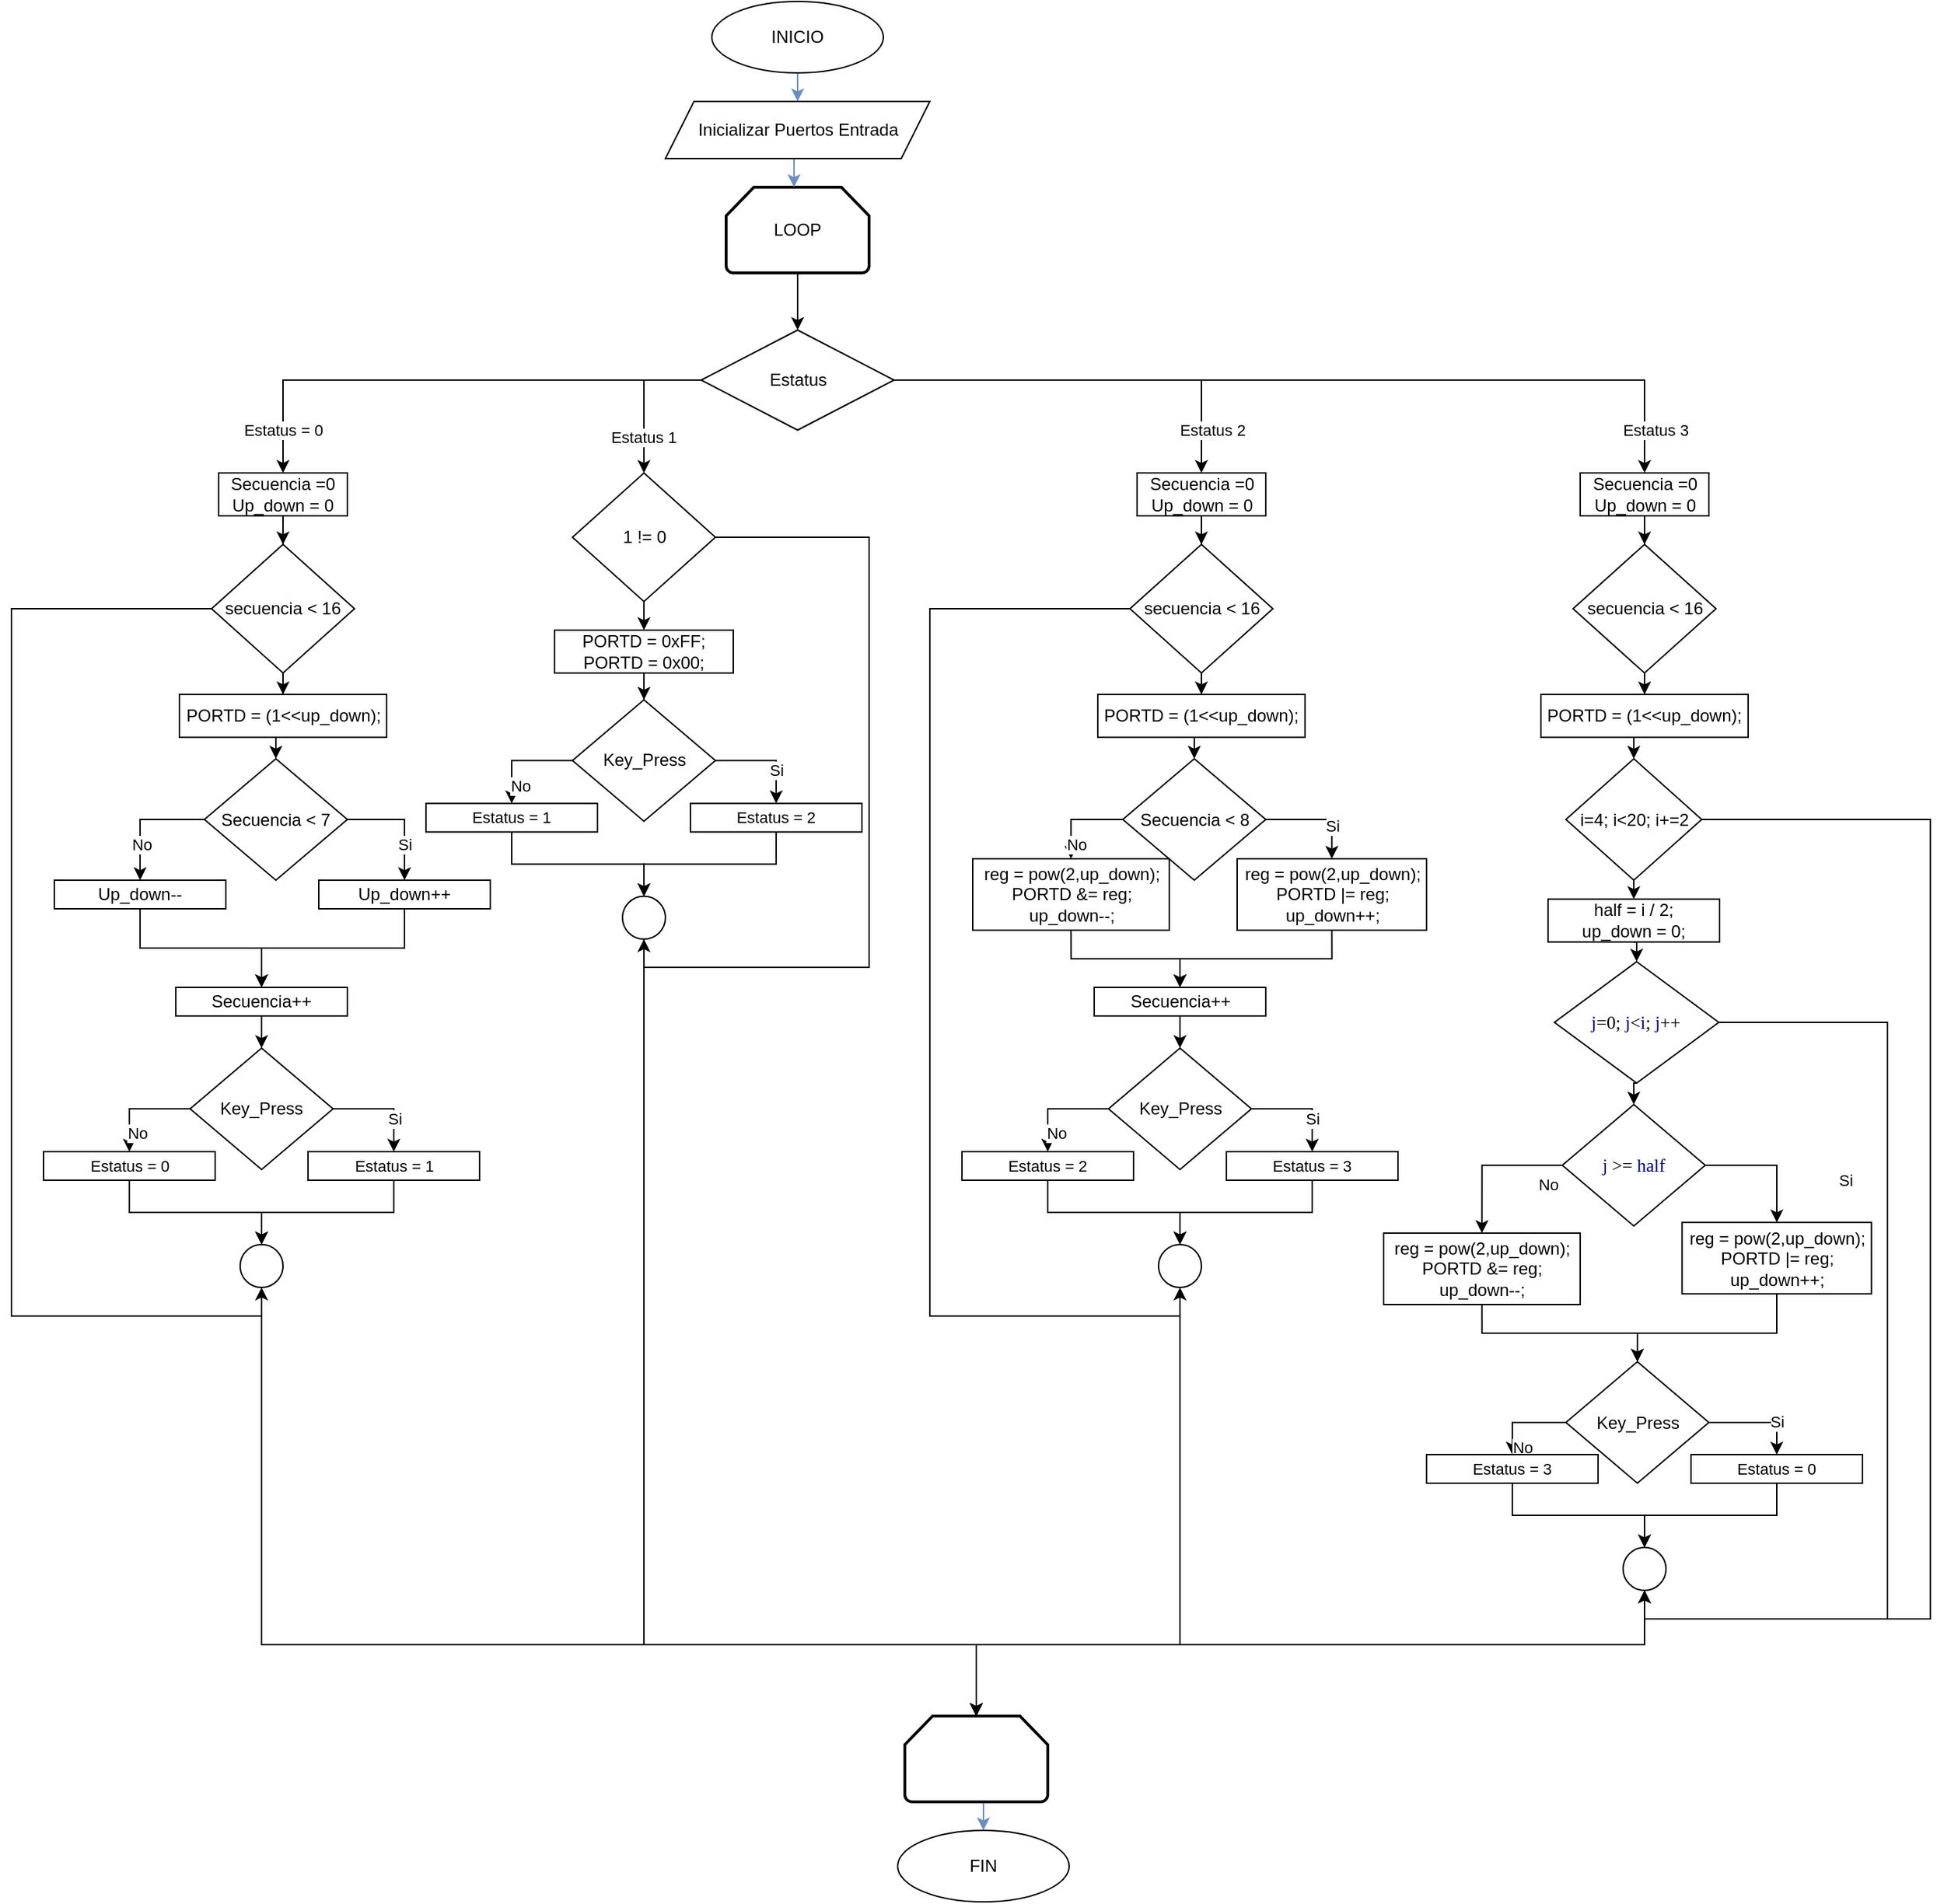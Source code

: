 <mxfile version="13.7.9" type="device"><diagram id="RkzGUc-kI-moD2gNVPd8" name="Página-1"><mxGraphModel dx="2858" dy="1174" grid="1" gridSize="10" guides="1" tooltips="1" connect="1" arrows="1" fold="1" page="1" pageScale="1" pageWidth="827" pageHeight="1169" math="0" shadow="0"><root><mxCell id="0"/><mxCell id="1" parent="0"/><mxCell id="JSBFssbvFmGR2ezGC-rq-2" style="edgeStyle=orthogonalEdgeStyle;rounded=0;orthogonalLoop=1;jettySize=auto;html=1;exitX=0.5;exitY=1;exitDx=0;exitDy=0;entryX=0.5;entryY=0;entryDx=0;entryDy=0;fillColor=#dae8fc;strokeColor=#6c8ebf;" parent="1" source="VUDF60SN61y1hMehMgix-1" target="JSBFssbvFmGR2ezGC-rq-1" edge="1"><mxGeometry relative="1" as="geometry"/></mxCell><mxCell id="VUDF60SN61y1hMehMgix-1" value="INICIO" style="ellipse;whiteSpace=wrap;html=1;" parent="1" vertex="1"><mxGeometry x="190" y="70" width="120" height="50" as="geometry"/></mxCell><mxCell id="utSMOVzyPC9BEFkmDnKb-136" style="edgeStyle=orthogonalEdgeStyle;rounded=0;orthogonalLoop=1;jettySize=auto;html=1;exitX=0.5;exitY=1;exitDx=0;exitDy=0;exitPerimeter=0;" edge="1" parent="1" source="VUDF60SN61y1hMehMgix-3" target="utSMOVzyPC9BEFkmDnKb-1"><mxGeometry relative="1" as="geometry"/></mxCell><mxCell id="VUDF60SN61y1hMehMgix-3" value="LOOP" style="strokeWidth=2;html=1;shape=mxgraph.flowchart.loop_limit;whiteSpace=wrap;" parent="1" vertex="1"><mxGeometry x="200" y="200" width="100" height="60" as="geometry"/></mxCell><mxCell id="JSBFssbvFmGR2ezGC-rq-27" style="edgeStyle=orthogonalEdgeStyle;rounded=0;orthogonalLoop=1;jettySize=auto;html=1;exitX=0.5;exitY=1;exitDx=0;exitDy=0;exitPerimeter=0;entryX=0.5;entryY=0;entryDx=0;entryDy=0;fillColor=#dae8fc;strokeColor=#6c8ebf;" parent="1" source="VUDF60SN61y1hMehMgix-4" target="VUDF60SN61y1hMehMgix-5" edge="1"><mxGeometry relative="1" as="geometry"/></mxCell><mxCell id="VUDF60SN61y1hMehMgix-4" value="" style="strokeWidth=2;html=1;shape=mxgraph.flowchart.loop_limit;whiteSpace=wrap;" parent="1" vertex="1"><mxGeometry x="325" y="1270" width="100" height="60" as="geometry"/></mxCell><mxCell id="VUDF60SN61y1hMehMgix-5" value="FIN" style="ellipse;whiteSpace=wrap;html=1;" parent="1" vertex="1"><mxGeometry x="320" y="1350" width="120" height="50" as="geometry"/></mxCell><mxCell id="J6BRTuq1hJfzdSf7stNh-5" style="edgeStyle=orthogonalEdgeStyle;rounded=0;orthogonalLoop=1;jettySize=auto;html=1;exitX=0.5;exitY=1;exitDx=0;exitDy=0;entryX=0.5;entryY=0;entryDx=0;entryDy=0;fillColor=#dae8fc;strokeColor=#6c8ebf;" parent="1" source="JSBFssbvFmGR2ezGC-rq-1" edge="1"><mxGeometry relative="1" as="geometry"><mxPoint x="247.5" y="200" as="targetPoint"/></mxGeometry></mxCell><mxCell id="JSBFssbvFmGR2ezGC-rq-1" value="Inicializar Puertos Entrada" style="shape=parallelogram;perimeter=parallelogramPerimeter;whiteSpace=wrap;html=1;fixedSize=1;" parent="1" vertex="1"><mxGeometry x="157.5" y="140" width="185" height="40" as="geometry"/></mxCell><mxCell id="utSMOVzyPC9BEFkmDnKb-2" style="edgeStyle=orthogonalEdgeStyle;rounded=0;orthogonalLoop=1;jettySize=auto;html=1;exitX=0;exitY=0.5;exitDx=0;exitDy=0;" edge="1" parent="1" source="utSMOVzyPC9BEFkmDnKb-1"><mxGeometry relative="1" as="geometry"><mxPoint x="-110" y="400" as="targetPoint"/><Array as="points"><mxPoint x="-110" y="335"/></Array></mxGeometry></mxCell><mxCell id="utSMOVzyPC9BEFkmDnKb-4" value="Estatus = 0" style="edgeLabel;html=1;align=center;verticalAlign=middle;resizable=0;points=[];" vertex="1" connectable="0" parent="utSMOVzyPC9BEFkmDnKb-2"><mxGeometry x="0.918" relative="1" as="geometry"><mxPoint y="-15.39" as="offset"/></mxGeometry></mxCell><mxCell id="utSMOVzyPC9BEFkmDnKb-38" style="edgeStyle=orthogonalEdgeStyle;rounded=0;orthogonalLoop=1;jettySize=auto;html=1;exitX=0;exitY=0.5;exitDx=0;exitDy=0;" edge="1" parent="1" source="utSMOVzyPC9BEFkmDnKb-1" target="utSMOVzyPC9BEFkmDnKb-36"><mxGeometry relative="1" as="geometry"/></mxCell><mxCell id="utSMOVzyPC9BEFkmDnKb-39" value="Estatus 1" style="edgeLabel;html=1;align=center;verticalAlign=middle;resizable=0;points=[];" vertex="1" connectable="0" parent="utSMOVzyPC9BEFkmDnKb-38"><mxGeometry x="0.521" y="-1" relative="1" as="geometry"><mxPoint as="offset"/></mxGeometry></mxCell><mxCell id="utSMOVzyPC9BEFkmDnKb-83" style="edgeStyle=orthogonalEdgeStyle;rounded=0;orthogonalLoop=1;jettySize=auto;html=1;exitX=1;exitY=0.5;exitDx=0;exitDy=0;entryX=0.5;entryY=0;entryDx=0;entryDy=0;" edge="1" parent="1" source="utSMOVzyPC9BEFkmDnKb-1" target="utSMOVzyPC9BEFkmDnKb-58"><mxGeometry relative="1" as="geometry"/></mxCell><mxCell id="utSMOVzyPC9BEFkmDnKb-131" style="edgeStyle=orthogonalEdgeStyle;rounded=0;orthogonalLoop=1;jettySize=auto;html=1;exitX=1;exitY=0.5;exitDx=0;exitDy=0;" edge="1" parent="1" source="utSMOVzyPC9BEFkmDnKb-1" target="utSMOVzyPC9BEFkmDnKb-89"><mxGeometry relative="1" as="geometry"/></mxCell><mxCell id="utSMOVzyPC9BEFkmDnKb-1" value="Estatus" style="rhombus;whiteSpace=wrap;html=1;" vertex="1" parent="1"><mxGeometry x="182.5" y="300" width="135" height="70" as="geometry"/></mxCell><mxCell id="utSMOVzyPC9BEFkmDnKb-32" style="edgeStyle=orthogonalEdgeStyle;rounded=0;orthogonalLoop=1;jettySize=auto;html=1;exitX=0;exitY=0.5;exitDx=0;exitDy=0;entryX=0.5;entryY=1;entryDx=0;entryDy=0;" edge="1" parent="1" source="utSMOVzyPC9BEFkmDnKb-5" target="utSMOVzyPC9BEFkmDnKb-29"><mxGeometry relative="1" as="geometry"><Array as="points"><mxPoint x="-300" y="495"/><mxPoint x="-300" y="990"/><mxPoint x="-125" y="990"/></Array></mxGeometry></mxCell><mxCell id="utSMOVzyPC9BEFkmDnKb-33" style="edgeStyle=orthogonalEdgeStyle;rounded=0;orthogonalLoop=1;jettySize=auto;html=1;exitX=0.5;exitY=1;exitDx=0;exitDy=0;" edge="1" parent="1" source="utSMOVzyPC9BEFkmDnKb-5" target="utSMOVzyPC9BEFkmDnKb-10"><mxGeometry relative="1" as="geometry"/></mxCell><mxCell id="utSMOVzyPC9BEFkmDnKb-5" value="secuencia &amp;lt; 16" style="rhombus;whiteSpace=wrap;html=1;" vertex="1" parent="1"><mxGeometry x="-160" y="450" width="100" height="90" as="geometry"/></mxCell><mxCell id="utSMOVzyPC9BEFkmDnKb-35" style="edgeStyle=orthogonalEdgeStyle;rounded=0;orthogonalLoop=1;jettySize=auto;html=1;exitX=0.5;exitY=1;exitDx=0;exitDy=0;" edge="1" parent="1" source="utSMOVzyPC9BEFkmDnKb-6" target="utSMOVzyPC9BEFkmDnKb-5"><mxGeometry relative="1" as="geometry"/></mxCell><mxCell id="utSMOVzyPC9BEFkmDnKb-6" value="Secuencia =0&lt;br&gt;Up_down = 0" style="rounded=0;whiteSpace=wrap;html=1;" vertex="1" parent="1"><mxGeometry x="-155" y="400" width="90" height="30" as="geometry"/></mxCell><mxCell id="utSMOVzyPC9BEFkmDnKb-8" style="edgeStyle=orthogonalEdgeStyle;rounded=0;orthogonalLoop=1;jettySize=auto;html=1;exitX=1;exitY=0.5;exitDx=0;exitDy=0;" edge="1" parent="1" source="utSMOVzyPC9BEFkmDnKb-7" target="utSMOVzyPC9BEFkmDnKb-9"><mxGeometry relative="1" as="geometry"><mxPoint x="-25" y="715" as="targetPoint"/></mxGeometry></mxCell><mxCell id="utSMOVzyPC9BEFkmDnKb-16" value="Si" style="edgeLabel;html=1;align=center;verticalAlign=middle;resizable=0;points=[];" vertex="1" connectable="0" parent="utSMOVzyPC9BEFkmDnKb-8"><mxGeometry x="0.633" y="1" relative="1" as="geometry"><mxPoint x="-1.01" y="-9.87" as="offset"/></mxGeometry></mxCell><mxCell id="utSMOVzyPC9BEFkmDnKb-12" style="edgeStyle=orthogonalEdgeStyle;rounded=0;orthogonalLoop=1;jettySize=auto;html=1;exitX=0;exitY=0.5;exitDx=0;exitDy=0;" edge="1" parent="1" source="utSMOVzyPC9BEFkmDnKb-7" target="utSMOVzyPC9BEFkmDnKb-11"><mxGeometry relative="1" as="geometry"/></mxCell><mxCell id="utSMOVzyPC9BEFkmDnKb-17" value="No" style="edgeLabel;html=1;align=center;verticalAlign=middle;resizable=0;points=[];" vertex="1" connectable="0" parent="utSMOVzyPC9BEFkmDnKb-12"><mxGeometry x="0.022" y="17" relative="1" as="geometry"><mxPoint as="offset"/></mxGeometry></mxCell><mxCell id="utSMOVzyPC9BEFkmDnKb-7" value="Secuencia &amp;lt; 7" style="rhombus;whiteSpace=wrap;html=1;" vertex="1" parent="1"><mxGeometry x="-165" y="600" width="100" height="85" as="geometry"/></mxCell><mxCell id="utSMOVzyPC9BEFkmDnKb-15" style="edgeStyle=orthogonalEdgeStyle;rounded=0;orthogonalLoop=1;jettySize=auto;html=1;exitX=0.5;exitY=1;exitDx=0;exitDy=0;entryX=0.5;entryY=0;entryDx=0;entryDy=0;" edge="1" parent="1" source="utSMOVzyPC9BEFkmDnKb-9" target="utSMOVzyPC9BEFkmDnKb-13"><mxGeometry relative="1" as="geometry"/></mxCell><mxCell id="utSMOVzyPC9BEFkmDnKb-9" value="Up_down++" style="rounded=0;whiteSpace=wrap;html=1;" vertex="1" parent="1"><mxGeometry x="-85" y="685" width="120" height="20" as="geometry"/></mxCell><mxCell id="utSMOVzyPC9BEFkmDnKb-34" style="edgeStyle=orthogonalEdgeStyle;rounded=0;orthogonalLoop=1;jettySize=auto;html=1;exitX=0.5;exitY=1;exitDx=0;exitDy=0;entryX=0.5;entryY=0;entryDx=0;entryDy=0;" edge="1" parent="1" source="utSMOVzyPC9BEFkmDnKb-10" target="utSMOVzyPC9BEFkmDnKb-7"><mxGeometry relative="1" as="geometry"/></mxCell><mxCell id="utSMOVzyPC9BEFkmDnKb-10" value="PORTD = (1&amp;lt;&amp;lt;up_down);" style="rounded=0;whiteSpace=wrap;html=1;" vertex="1" parent="1"><mxGeometry x="-182.5" y="555" width="145" height="30" as="geometry"/></mxCell><mxCell id="utSMOVzyPC9BEFkmDnKb-14" style="edgeStyle=orthogonalEdgeStyle;rounded=0;orthogonalLoop=1;jettySize=auto;html=1;exitX=0.5;exitY=1;exitDx=0;exitDy=0;" edge="1" parent="1" source="utSMOVzyPC9BEFkmDnKb-11" target="utSMOVzyPC9BEFkmDnKb-13"><mxGeometry relative="1" as="geometry"/></mxCell><mxCell id="utSMOVzyPC9BEFkmDnKb-11" value="Up_down--" style="rounded=0;whiteSpace=wrap;html=1;" vertex="1" parent="1"><mxGeometry x="-270" y="685" width="120" height="20" as="geometry"/></mxCell><mxCell id="utSMOVzyPC9BEFkmDnKb-28" style="edgeStyle=orthogonalEdgeStyle;rounded=0;orthogonalLoop=1;jettySize=auto;html=1;exitX=0.5;exitY=1;exitDx=0;exitDy=0;entryX=0.5;entryY=0;entryDx=0;entryDy=0;" edge="1" parent="1" source="utSMOVzyPC9BEFkmDnKb-13" target="utSMOVzyPC9BEFkmDnKb-22"><mxGeometry relative="1" as="geometry"/></mxCell><mxCell id="utSMOVzyPC9BEFkmDnKb-13" value="Secuencia++" style="rounded=0;whiteSpace=wrap;html=1;" vertex="1" parent="1"><mxGeometry x="-185" y="760" width="120" height="20" as="geometry"/></mxCell><mxCell id="utSMOVzyPC9BEFkmDnKb-18" style="edgeStyle=orthogonalEdgeStyle;rounded=0;orthogonalLoop=1;jettySize=auto;html=1;exitX=1;exitY=0.5;exitDx=0;exitDy=0;" edge="1" parent="1" source="utSMOVzyPC9BEFkmDnKb-22" target="utSMOVzyPC9BEFkmDnKb-24"><mxGeometry relative="1" as="geometry"><mxPoint x="-32.5" y="905" as="targetPoint"/></mxGeometry></mxCell><mxCell id="utSMOVzyPC9BEFkmDnKb-19" value="Si" style="edgeLabel;html=1;align=center;verticalAlign=middle;resizable=0;points=[];" vertex="1" connectable="0" parent="utSMOVzyPC9BEFkmDnKb-18"><mxGeometry x="0.633" y="1" relative="1" as="geometry"><mxPoint x="-1.01" y="-9.87" as="offset"/></mxGeometry></mxCell><mxCell id="utSMOVzyPC9BEFkmDnKb-20" style="edgeStyle=orthogonalEdgeStyle;rounded=0;orthogonalLoop=1;jettySize=auto;html=1;exitX=0;exitY=0.5;exitDx=0;exitDy=0;" edge="1" parent="1" source="utSMOVzyPC9BEFkmDnKb-22" target="utSMOVzyPC9BEFkmDnKb-26"><mxGeometry relative="1" as="geometry"/></mxCell><mxCell id="utSMOVzyPC9BEFkmDnKb-21" value="No" style="edgeLabel;html=1;align=center;verticalAlign=middle;resizable=0;points=[];" vertex="1" connectable="0" parent="utSMOVzyPC9BEFkmDnKb-20"><mxGeometry x="0.022" y="17" relative="1" as="geometry"><mxPoint as="offset"/></mxGeometry></mxCell><mxCell id="utSMOVzyPC9BEFkmDnKb-22" value="Key_Press" style="rhombus;whiteSpace=wrap;html=1;" vertex="1" parent="1"><mxGeometry x="-175" y="802.5" width="100" height="85" as="geometry"/></mxCell><mxCell id="utSMOVzyPC9BEFkmDnKb-31" style="edgeStyle=orthogonalEdgeStyle;rounded=0;orthogonalLoop=1;jettySize=auto;html=1;exitX=0.5;exitY=1;exitDx=0;exitDy=0;entryX=0.5;entryY=0;entryDx=0;entryDy=0;" edge="1" parent="1" source="utSMOVzyPC9BEFkmDnKb-24" target="utSMOVzyPC9BEFkmDnKb-29"><mxGeometry relative="1" as="geometry"/></mxCell><mxCell id="utSMOVzyPC9BEFkmDnKb-24" value="&lt;span style=&quot;font-size: 11px ; background-color: rgb(255 , 255 , 255)&quot;&gt;Estatus = 1&lt;/span&gt;" style="rounded=0;whiteSpace=wrap;html=1;" vertex="1" parent="1"><mxGeometry x="-92.5" y="875" width="120" height="20" as="geometry"/></mxCell><mxCell id="utSMOVzyPC9BEFkmDnKb-30" style="edgeStyle=orthogonalEdgeStyle;rounded=0;orthogonalLoop=1;jettySize=auto;html=1;exitX=0.5;exitY=1;exitDx=0;exitDy=0;entryX=0.5;entryY=0;entryDx=0;entryDy=0;" edge="1" parent="1" source="utSMOVzyPC9BEFkmDnKb-26" target="utSMOVzyPC9BEFkmDnKb-29"><mxGeometry relative="1" as="geometry"/></mxCell><mxCell id="utSMOVzyPC9BEFkmDnKb-26" value="&lt;span style=&quot;font-size: 11px ; background-color: rgb(255 , 255 , 255)&quot;&gt;Estatus = 0&lt;/span&gt;" style="rounded=0;whiteSpace=wrap;html=1;" vertex="1" parent="1"><mxGeometry x="-277.5" y="875" width="120" height="20" as="geometry"/></mxCell><mxCell id="utSMOVzyPC9BEFkmDnKb-132" style="edgeStyle=orthogonalEdgeStyle;rounded=0;orthogonalLoop=1;jettySize=auto;html=1;exitX=0.5;exitY=1;exitDx=0;exitDy=0;" edge="1" parent="1" source="utSMOVzyPC9BEFkmDnKb-29" target="VUDF60SN61y1hMehMgix-4"><mxGeometry relative="1" as="geometry"><Array as="points"><mxPoint x="-125" y="1220"/><mxPoint x="375" y="1220"/></Array></mxGeometry></mxCell><mxCell id="utSMOVzyPC9BEFkmDnKb-29" value="" style="ellipse;whiteSpace=wrap;html=1;aspect=fixed;" vertex="1" parent="1"><mxGeometry x="-140" y="940" width="30" height="30" as="geometry"/></mxCell><mxCell id="utSMOVzyPC9BEFkmDnKb-40" style="edgeStyle=orthogonalEdgeStyle;rounded=0;orthogonalLoop=1;jettySize=auto;html=1;exitX=0.5;exitY=1;exitDx=0;exitDy=0;entryX=0.5;entryY=0;entryDx=0;entryDy=0;" edge="1" parent="1" source="utSMOVzyPC9BEFkmDnKb-36" target="utSMOVzyPC9BEFkmDnKb-37"><mxGeometry relative="1" as="geometry"/></mxCell><mxCell id="utSMOVzyPC9BEFkmDnKb-52" style="edgeStyle=orthogonalEdgeStyle;rounded=0;orthogonalLoop=1;jettySize=auto;html=1;exitX=1;exitY=0.5;exitDx=0;exitDy=0;entryX=0.5;entryY=1;entryDx=0;entryDy=0;" edge="1" parent="1" source="utSMOVzyPC9BEFkmDnKb-36" target="utSMOVzyPC9BEFkmDnKb-50"><mxGeometry relative="1" as="geometry"><Array as="points"><mxPoint x="300" y="445"/><mxPoint x="300" y="746"/><mxPoint x="143" y="746"/></Array></mxGeometry></mxCell><mxCell id="utSMOVzyPC9BEFkmDnKb-36" value="1 != 0" style="rhombus;whiteSpace=wrap;html=1;" vertex="1" parent="1"><mxGeometry x="92.5" y="400" width="100" height="90" as="geometry"/></mxCell><mxCell id="utSMOVzyPC9BEFkmDnKb-51" style="edgeStyle=orthogonalEdgeStyle;rounded=0;orthogonalLoop=1;jettySize=auto;html=1;exitX=0.5;exitY=1;exitDx=0;exitDy=0;" edge="1" parent="1" source="utSMOVzyPC9BEFkmDnKb-37" target="utSMOVzyPC9BEFkmDnKb-45"><mxGeometry relative="1" as="geometry"/></mxCell><mxCell id="utSMOVzyPC9BEFkmDnKb-37" value="&lt;div&gt;PORTD = 0xFF;&lt;/div&gt;&lt;div&gt;PORTD = 0x00;&lt;/div&gt;" style="rounded=0;whiteSpace=wrap;html=1;" vertex="1" parent="1"><mxGeometry x="80" y="510" width="125" height="30" as="geometry"/></mxCell><mxCell id="utSMOVzyPC9BEFkmDnKb-41" style="edgeStyle=orthogonalEdgeStyle;rounded=0;orthogonalLoop=1;jettySize=auto;html=1;exitX=1;exitY=0.5;exitDx=0;exitDy=0;" edge="1" parent="1" source="utSMOVzyPC9BEFkmDnKb-45" target="utSMOVzyPC9BEFkmDnKb-47"><mxGeometry relative="1" as="geometry"><mxPoint x="235" y="661.25" as="targetPoint"/></mxGeometry></mxCell><mxCell id="utSMOVzyPC9BEFkmDnKb-42" value="Si" style="edgeLabel;html=1;align=center;verticalAlign=middle;resizable=0;points=[];" vertex="1" connectable="0" parent="utSMOVzyPC9BEFkmDnKb-41"><mxGeometry x="0.633" y="1" relative="1" as="geometry"><mxPoint x="-1.01" y="-9.87" as="offset"/></mxGeometry></mxCell><mxCell id="utSMOVzyPC9BEFkmDnKb-43" style="edgeStyle=orthogonalEdgeStyle;rounded=0;orthogonalLoop=1;jettySize=auto;html=1;exitX=0;exitY=0.5;exitDx=0;exitDy=0;" edge="1" parent="1" source="utSMOVzyPC9BEFkmDnKb-45" target="utSMOVzyPC9BEFkmDnKb-49"><mxGeometry relative="1" as="geometry"/></mxCell><mxCell id="utSMOVzyPC9BEFkmDnKb-44" value="No" style="edgeLabel;html=1;align=center;verticalAlign=middle;resizable=0;points=[];" vertex="1" connectable="0" parent="utSMOVzyPC9BEFkmDnKb-43"><mxGeometry x="0.022" y="17" relative="1" as="geometry"><mxPoint as="offset"/></mxGeometry></mxCell><mxCell id="utSMOVzyPC9BEFkmDnKb-45" value="Key_Press" style="rhombus;whiteSpace=wrap;html=1;" vertex="1" parent="1"><mxGeometry x="92.5" y="558.75" width="100" height="85" as="geometry"/></mxCell><mxCell id="utSMOVzyPC9BEFkmDnKb-46" style="edgeStyle=orthogonalEdgeStyle;rounded=0;orthogonalLoop=1;jettySize=auto;html=1;exitX=0.5;exitY=1;exitDx=0;exitDy=0;entryX=0.5;entryY=0;entryDx=0;entryDy=0;" edge="1" parent="1" source="utSMOVzyPC9BEFkmDnKb-47" target="utSMOVzyPC9BEFkmDnKb-50"><mxGeometry relative="1" as="geometry"/></mxCell><mxCell id="utSMOVzyPC9BEFkmDnKb-47" value="&lt;span style=&quot;font-size: 11px ; background-color: rgb(255 , 255 , 255)&quot;&gt;Estatus = 2&lt;/span&gt;" style="rounded=0;whiteSpace=wrap;html=1;" vertex="1" parent="1"><mxGeometry x="175" y="631.25" width="120" height="20" as="geometry"/></mxCell><mxCell id="utSMOVzyPC9BEFkmDnKb-48" style="edgeStyle=orthogonalEdgeStyle;rounded=0;orthogonalLoop=1;jettySize=auto;html=1;exitX=0.5;exitY=1;exitDx=0;exitDy=0;entryX=0.5;entryY=0;entryDx=0;entryDy=0;" edge="1" parent="1" source="utSMOVzyPC9BEFkmDnKb-49" target="utSMOVzyPC9BEFkmDnKb-50"><mxGeometry relative="1" as="geometry"/></mxCell><mxCell id="utSMOVzyPC9BEFkmDnKb-49" value="&lt;span style=&quot;font-size: 11px ; background-color: rgb(255 , 255 , 255)&quot;&gt;Estatus = 1&lt;/span&gt;" style="rounded=0;whiteSpace=wrap;html=1;" vertex="1" parent="1"><mxGeometry x="-10" y="631.25" width="120" height="20" as="geometry"/></mxCell><mxCell id="utSMOVzyPC9BEFkmDnKb-133" style="edgeStyle=orthogonalEdgeStyle;rounded=0;orthogonalLoop=1;jettySize=auto;html=1;exitX=0.5;exitY=1;exitDx=0;exitDy=0;" edge="1" parent="1" source="utSMOVzyPC9BEFkmDnKb-50" target="VUDF60SN61y1hMehMgix-4"><mxGeometry relative="1" as="geometry"><Array as="points"><mxPoint x="143" y="1220"/><mxPoint x="375" y="1220"/></Array></mxGeometry></mxCell><mxCell id="utSMOVzyPC9BEFkmDnKb-50" value="" style="ellipse;whiteSpace=wrap;html=1;aspect=fixed;" vertex="1" parent="1"><mxGeometry x="127.5" y="696.25" width="30" height="30" as="geometry"/></mxCell><mxCell id="utSMOVzyPC9BEFkmDnKb-54" style="edgeStyle=orthogonalEdgeStyle;rounded=0;orthogonalLoop=1;jettySize=auto;html=1;exitX=0;exitY=0.5;exitDx=0;exitDy=0;entryX=0.5;entryY=1;entryDx=0;entryDy=0;" edge="1" parent="1" source="utSMOVzyPC9BEFkmDnKb-56" target="utSMOVzyPC9BEFkmDnKb-81"><mxGeometry relative="1" as="geometry"><Array as="points"><mxPoint x="342.5" y="495"/><mxPoint x="342.5" y="990"/><mxPoint x="517.5" y="990"/></Array></mxGeometry></mxCell><mxCell id="utSMOVzyPC9BEFkmDnKb-55" style="edgeStyle=orthogonalEdgeStyle;rounded=0;orthogonalLoop=1;jettySize=auto;html=1;exitX=0.5;exitY=1;exitDx=0;exitDy=0;" edge="1" parent="1" source="utSMOVzyPC9BEFkmDnKb-56" target="utSMOVzyPC9BEFkmDnKb-67"><mxGeometry relative="1" as="geometry"/></mxCell><mxCell id="utSMOVzyPC9BEFkmDnKb-56" value="secuencia &amp;lt; 16" style="rhombus;whiteSpace=wrap;html=1;" vertex="1" parent="1"><mxGeometry x="482.5" y="450" width="100" height="90" as="geometry"/></mxCell><mxCell id="utSMOVzyPC9BEFkmDnKb-57" style="edgeStyle=orthogonalEdgeStyle;rounded=0;orthogonalLoop=1;jettySize=auto;html=1;exitX=0.5;exitY=1;exitDx=0;exitDy=0;" edge="1" parent="1" source="utSMOVzyPC9BEFkmDnKb-58" target="utSMOVzyPC9BEFkmDnKb-56"><mxGeometry relative="1" as="geometry"/></mxCell><mxCell id="utSMOVzyPC9BEFkmDnKb-58" value="Secuencia =0&lt;br&gt;Up_down = 0" style="rounded=0;whiteSpace=wrap;html=1;" vertex="1" parent="1"><mxGeometry x="487.5" y="400" width="90" height="30" as="geometry"/></mxCell><mxCell id="utSMOVzyPC9BEFkmDnKb-59" style="edgeStyle=orthogonalEdgeStyle;rounded=0;orthogonalLoop=1;jettySize=auto;html=1;exitX=1;exitY=0.5;exitDx=0;exitDy=0;" edge="1" parent="1" source="utSMOVzyPC9BEFkmDnKb-63" target="utSMOVzyPC9BEFkmDnKb-65"><mxGeometry relative="1" as="geometry"><mxPoint x="617.5" y="715" as="targetPoint"/></mxGeometry></mxCell><mxCell id="utSMOVzyPC9BEFkmDnKb-60" value="Si" style="edgeLabel;html=1;align=center;verticalAlign=middle;resizable=0;points=[];" vertex="1" connectable="0" parent="utSMOVzyPC9BEFkmDnKb-59"><mxGeometry x="0.633" y="1" relative="1" as="geometry"><mxPoint x="-1.01" y="-9.87" as="offset"/></mxGeometry></mxCell><mxCell id="utSMOVzyPC9BEFkmDnKb-61" style="edgeStyle=orthogonalEdgeStyle;rounded=0;orthogonalLoop=1;jettySize=auto;html=1;exitX=0;exitY=0.5;exitDx=0;exitDy=0;" edge="1" parent="1" source="utSMOVzyPC9BEFkmDnKb-63" target="utSMOVzyPC9BEFkmDnKb-69"><mxGeometry relative="1" as="geometry"/></mxCell><mxCell id="utSMOVzyPC9BEFkmDnKb-62" value="No" style="edgeLabel;html=1;align=center;verticalAlign=middle;resizable=0;points=[];" vertex="1" connectable="0" parent="utSMOVzyPC9BEFkmDnKb-61"><mxGeometry x="0.022" y="17" relative="1" as="geometry"><mxPoint as="offset"/></mxGeometry></mxCell><mxCell id="utSMOVzyPC9BEFkmDnKb-63" value="Secuencia &amp;lt; 8" style="rhombus;whiteSpace=wrap;html=1;" vertex="1" parent="1"><mxGeometry x="477.5" y="600" width="100" height="85" as="geometry"/></mxCell><mxCell id="utSMOVzyPC9BEFkmDnKb-64" style="edgeStyle=orthogonalEdgeStyle;rounded=0;orthogonalLoop=1;jettySize=auto;html=1;exitX=0.5;exitY=1;exitDx=0;exitDy=0;entryX=0.5;entryY=0;entryDx=0;entryDy=0;" edge="1" parent="1" source="utSMOVzyPC9BEFkmDnKb-65" target="utSMOVzyPC9BEFkmDnKb-71"><mxGeometry relative="1" as="geometry"/></mxCell><mxCell id="utSMOVzyPC9BEFkmDnKb-65" value="&lt;div&gt;reg = pow(2,up_down);&lt;/div&gt;&lt;div&gt;PORTD |= reg;&lt;/div&gt;&lt;div&gt;up_down++;&lt;/div&gt;" style="rounded=0;whiteSpace=wrap;html=1;" vertex="1" parent="1"><mxGeometry x="557.5" y="670" width="132.5" height="50" as="geometry"/></mxCell><mxCell id="utSMOVzyPC9BEFkmDnKb-66" style="edgeStyle=orthogonalEdgeStyle;rounded=0;orthogonalLoop=1;jettySize=auto;html=1;exitX=0.5;exitY=1;exitDx=0;exitDy=0;entryX=0.5;entryY=0;entryDx=0;entryDy=0;" edge="1" parent="1" source="utSMOVzyPC9BEFkmDnKb-67" target="utSMOVzyPC9BEFkmDnKb-63"><mxGeometry relative="1" as="geometry"/></mxCell><mxCell id="utSMOVzyPC9BEFkmDnKb-67" value="PORTD = (1&amp;lt;&amp;lt;up_down);" style="rounded=0;whiteSpace=wrap;html=1;" vertex="1" parent="1"><mxGeometry x="460" y="555" width="145" height="30" as="geometry"/></mxCell><mxCell id="utSMOVzyPC9BEFkmDnKb-68" style="edgeStyle=orthogonalEdgeStyle;rounded=0;orthogonalLoop=1;jettySize=auto;html=1;exitX=0.5;exitY=1;exitDx=0;exitDy=0;" edge="1" parent="1" source="utSMOVzyPC9BEFkmDnKb-69" target="utSMOVzyPC9BEFkmDnKb-71"><mxGeometry relative="1" as="geometry"/></mxCell><mxCell id="utSMOVzyPC9BEFkmDnKb-69" value="&lt;div&gt;reg = pow(2,up_down);&lt;/div&gt;&lt;div&gt;PORTD &amp;amp;= reg;&lt;/div&gt;&lt;div&gt;up_down--;&lt;/div&gt;" style="rounded=0;whiteSpace=wrap;html=1;" vertex="1" parent="1"><mxGeometry x="372.5" y="670" width="137.5" height="50" as="geometry"/></mxCell><mxCell id="utSMOVzyPC9BEFkmDnKb-70" style="edgeStyle=orthogonalEdgeStyle;rounded=0;orthogonalLoop=1;jettySize=auto;html=1;exitX=0.5;exitY=1;exitDx=0;exitDy=0;entryX=0.5;entryY=0;entryDx=0;entryDy=0;" edge="1" parent="1" source="utSMOVzyPC9BEFkmDnKb-71" target="utSMOVzyPC9BEFkmDnKb-76"><mxGeometry relative="1" as="geometry"/></mxCell><mxCell id="utSMOVzyPC9BEFkmDnKb-71" value="Secuencia++" style="rounded=0;whiteSpace=wrap;html=1;" vertex="1" parent="1"><mxGeometry x="457.5" y="760" width="120" height="20" as="geometry"/></mxCell><mxCell id="utSMOVzyPC9BEFkmDnKb-72" style="edgeStyle=orthogonalEdgeStyle;rounded=0;orthogonalLoop=1;jettySize=auto;html=1;exitX=1;exitY=0.5;exitDx=0;exitDy=0;" edge="1" parent="1" source="utSMOVzyPC9BEFkmDnKb-76" target="utSMOVzyPC9BEFkmDnKb-78"><mxGeometry relative="1" as="geometry"><mxPoint x="610" y="905" as="targetPoint"/></mxGeometry></mxCell><mxCell id="utSMOVzyPC9BEFkmDnKb-73" value="Si" style="edgeLabel;html=1;align=center;verticalAlign=middle;resizable=0;points=[];" vertex="1" connectable="0" parent="utSMOVzyPC9BEFkmDnKb-72"><mxGeometry x="0.633" y="1" relative="1" as="geometry"><mxPoint x="-1.01" y="-9.87" as="offset"/></mxGeometry></mxCell><mxCell id="utSMOVzyPC9BEFkmDnKb-74" style="edgeStyle=orthogonalEdgeStyle;rounded=0;orthogonalLoop=1;jettySize=auto;html=1;exitX=0;exitY=0.5;exitDx=0;exitDy=0;" edge="1" parent="1" source="utSMOVzyPC9BEFkmDnKb-76" target="utSMOVzyPC9BEFkmDnKb-80"><mxGeometry relative="1" as="geometry"/></mxCell><mxCell id="utSMOVzyPC9BEFkmDnKb-75" value="No" style="edgeLabel;html=1;align=center;verticalAlign=middle;resizable=0;points=[];" vertex="1" connectable="0" parent="utSMOVzyPC9BEFkmDnKb-74"><mxGeometry x="0.022" y="17" relative="1" as="geometry"><mxPoint as="offset"/></mxGeometry></mxCell><mxCell id="utSMOVzyPC9BEFkmDnKb-76" value="Key_Press" style="rhombus;whiteSpace=wrap;html=1;" vertex="1" parent="1"><mxGeometry x="467.5" y="802.5" width="100" height="85" as="geometry"/></mxCell><mxCell id="utSMOVzyPC9BEFkmDnKb-77" style="edgeStyle=orthogonalEdgeStyle;rounded=0;orthogonalLoop=1;jettySize=auto;html=1;exitX=0.5;exitY=1;exitDx=0;exitDy=0;entryX=0.5;entryY=0;entryDx=0;entryDy=0;" edge="1" parent="1" source="utSMOVzyPC9BEFkmDnKb-78" target="utSMOVzyPC9BEFkmDnKb-81"><mxGeometry relative="1" as="geometry"/></mxCell><mxCell id="utSMOVzyPC9BEFkmDnKb-78" value="&lt;span style=&quot;font-size: 11px ; background-color: rgb(255 , 255 , 255)&quot;&gt;Estatus = 3&lt;/span&gt;" style="rounded=0;whiteSpace=wrap;html=1;" vertex="1" parent="1"><mxGeometry x="550" y="875" width="120" height="20" as="geometry"/></mxCell><mxCell id="utSMOVzyPC9BEFkmDnKb-79" style="edgeStyle=orthogonalEdgeStyle;rounded=0;orthogonalLoop=1;jettySize=auto;html=1;exitX=0.5;exitY=1;exitDx=0;exitDy=0;entryX=0.5;entryY=0;entryDx=0;entryDy=0;" edge="1" parent="1" source="utSMOVzyPC9BEFkmDnKb-80" target="utSMOVzyPC9BEFkmDnKb-81"><mxGeometry relative="1" as="geometry"/></mxCell><mxCell id="utSMOVzyPC9BEFkmDnKb-80" value="&lt;span style=&quot;font-size: 11px ; background-color: rgb(255 , 255 , 255)&quot;&gt;Estatus = 2&lt;/span&gt;" style="rounded=0;whiteSpace=wrap;html=1;" vertex="1" parent="1"><mxGeometry x="365" y="875" width="120" height="20" as="geometry"/></mxCell><mxCell id="utSMOVzyPC9BEFkmDnKb-134" style="edgeStyle=orthogonalEdgeStyle;rounded=0;orthogonalLoop=1;jettySize=auto;html=1;exitX=0.5;exitY=1;exitDx=0;exitDy=0;entryX=0.5;entryY=0;entryDx=0;entryDy=0;entryPerimeter=0;" edge="1" parent="1" source="utSMOVzyPC9BEFkmDnKb-81" target="VUDF60SN61y1hMehMgix-4"><mxGeometry relative="1" as="geometry"><Array as="points"><mxPoint x="518" y="1220"/><mxPoint x="375" y="1220"/></Array></mxGeometry></mxCell><mxCell id="utSMOVzyPC9BEFkmDnKb-81" value="" style="ellipse;whiteSpace=wrap;html=1;aspect=fixed;" vertex="1" parent="1"><mxGeometry x="502.5" y="940" width="30" height="30" as="geometry"/></mxCell><mxCell id="utSMOVzyPC9BEFkmDnKb-84" value="Estatus 2" style="edgeLabel;html=1;align=center;verticalAlign=middle;resizable=0;points=[];" vertex="1" connectable="0" parent="1"><mxGeometry x="540" y="370" as="geometry"/></mxCell><mxCell id="utSMOVzyPC9BEFkmDnKb-86" style="edgeStyle=orthogonalEdgeStyle;rounded=0;orthogonalLoop=1;jettySize=auto;html=1;exitX=0.5;exitY=1;exitDx=0;exitDy=0;" edge="1" parent="1" source="utSMOVzyPC9BEFkmDnKb-87" target="utSMOVzyPC9BEFkmDnKb-98"><mxGeometry relative="1" as="geometry"/></mxCell><mxCell id="utSMOVzyPC9BEFkmDnKb-87" value="secuencia &amp;lt; 16" style="rhombus;whiteSpace=wrap;html=1;" vertex="1" parent="1"><mxGeometry x="792.5" y="450" width="100" height="90" as="geometry"/></mxCell><mxCell id="utSMOVzyPC9BEFkmDnKb-88" style="edgeStyle=orthogonalEdgeStyle;rounded=0;orthogonalLoop=1;jettySize=auto;html=1;exitX=0.5;exitY=1;exitDx=0;exitDy=0;" edge="1" parent="1" source="utSMOVzyPC9BEFkmDnKb-89" target="utSMOVzyPC9BEFkmDnKb-87"><mxGeometry relative="1" as="geometry"/></mxCell><mxCell id="utSMOVzyPC9BEFkmDnKb-89" value="Secuencia =0&lt;br&gt;Up_down = 0" style="rounded=0;whiteSpace=wrap;html=1;" vertex="1" parent="1"><mxGeometry x="797.5" y="400" width="90" height="30" as="geometry"/></mxCell><mxCell id="utSMOVzyPC9BEFkmDnKb-116" style="edgeStyle=orthogonalEdgeStyle;rounded=0;orthogonalLoop=1;jettySize=auto;html=1;exitX=0.5;exitY=1;exitDx=0;exitDy=0;entryX=0.5;entryY=0;entryDx=0;entryDy=0;" edge="1" parent="1" source="utSMOVzyPC9BEFkmDnKb-94" target="utSMOVzyPC9BEFkmDnKb-115"><mxGeometry relative="1" as="geometry"/></mxCell><mxCell id="utSMOVzyPC9BEFkmDnKb-130" style="edgeStyle=orthogonalEdgeStyle;rounded=0;orthogonalLoop=1;jettySize=auto;html=1;exitX=1;exitY=0.5;exitDx=0;exitDy=0;entryX=0.5;entryY=1;entryDx=0;entryDy=0;" edge="1" parent="1" source="utSMOVzyPC9BEFkmDnKb-94" target="utSMOVzyPC9BEFkmDnKb-112"><mxGeometry relative="1" as="geometry"><Array as="points"><mxPoint x="1042.47" y="643"/><mxPoint x="1042.47" y="1202"/><mxPoint x="842.47" y="1202"/></Array></mxGeometry></mxCell><mxCell id="utSMOVzyPC9BEFkmDnKb-94" value="i=4; i&amp;lt;20; i+=2" style="rhombus;whiteSpace=wrap;html=1;" vertex="1" parent="1"><mxGeometry x="787.5" y="600" width="94.97" height="85" as="geometry"/></mxCell><mxCell id="utSMOVzyPC9BEFkmDnKb-97" style="edgeStyle=orthogonalEdgeStyle;rounded=0;orthogonalLoop=1;jettySize=auto;html=1;exitX=0.5;exitY=1;exitDx=0;exitDy=0;entryX=0.5;entryY=0;entryDx=0;entryDy=0;" edge="1" parent="1" source="utSMOVzyPC9BEFkmDnKb-98" target="utSMOVzyPC9BEFkmDnKb-94"><mxGeometry relative="1" as="geometry"/></mxCell><mxCell id="utSMOVzyPC9BEFkmDnKb-98" value="PORTD = (1&amp;lt;&amp;lt;up_down);" style="rounded=0;whiteSpace=wrap;html=1;" vertex="1" parent="1"><mxGeometry x="770" y="555" width="145" height="30" as="geometry"/></mxCell><mxCell id="utSMOVzyPC9BEFkmDnKb-103" style="edgeStyle=orthogonalEdgeStyle;rounded=0;orthogonalLoop=1;jettySize=auto;html=1;exitX=1;exitY=0.5;exitDx=0;exitDy=0;" edge="1" parent="1" source="utSMOVzyPC9BEFkmDnKb-107" target="utSMOVzyPC9BEFkmDnKb-109"><mxGeometry relative="1" as="geometry"><mxPoint x="935" y="1117" as="targetPoint"/></mxGeometry></mxCell><mxCell id="utSMOVzyPC9BEFkmDnKb-104" value="Si" style="edgeLabel;html=1;align=center;verticalAlign=middle;resizable=0;points=[];" vertex="1" connectable="0" parent="utSMOVzyPC9BEFkmDnKb-103"><mxGeometry x="0.633" y="1" relative="1" as="geometry"><mxPoint x="-1.01" y="-9.87" as="offset"/></mxGeometry></mxCell><mxCell id="utSMOVzyPC9BEFkmDnKb-105" style="edgeStyle=orthogonalEdgeStyle;rounded=0;orthogonalLoop=1;jettySize=auto;html=1;exitX=0;exitY=0.5;exitDx=0;exitDy=0;" edge="1" parent="1" source="utSMOVzyPC9BEFkmDnKb-107" target="utSMOVzyPC9BEFkmDnKb-111"><mxGeometry relative="1" as="geometry"/></mxCell><mxCell id="utSMOVzyPC9BEFkmDnKb-106" value="No" style="edgeLabel;html=1;align=center;verticalAlign=middle;resizable=0;points=[];" vertex="1" connectable="0" parent="utSMOVzyPC9BEFkmDnKb-105"><mxGeometry x="0.022" y="17" relative="1" as="geometry"><mxPoint as="offset"/></mxGeometry></mxCell><mxCell id="utSMOVzyPC9BEFkmDnKb-107" value="Key_Press" style="rhombus;whiteSpace=wrap;html=1;" vertex="1" parent="1"><mxGeometry x="787.5" y="1022" width="100" height="85" as="geometry"/></mxCell><mxCell id="utSMOVzyPC9BEFkmDnKb-108" style="edgeStyle=orthogonalEdgeStyle;rounded=0;orthogonalLoop=1;jettySize=auto;html=1;exitX=0.5;exitY=1;exitDx=0;exitDy=0;entryX=0.5;entryY=0;entryDx=0;entryDy=0;" edge="1" parent="1" source="utSMOVzyPC9BEFkmDnKb-109" target="utSMOVzyPC9BEFkmDnKb-112"><mxGeometry relative="1" as="geometry"/></mxCell><mxCell id="utSMOVzyPC9BEFkmDnKb-109" value="&lt;span style=&quot;font-size: 11px ; background-color: rgb(255 , 255 , 255)&quot;&gt;Estatus = 0&lt;/span&gt;" style="rounded=0;whiteSpace=wrap;html=1;" vertex="1" parent="1"><mxGeometry x="875" y="1087" width="120" height="20" as="geometry"/></mxCell><mxCell id="utSMOVzyPC9BEFkmDnKb-110" style="edgeStyle=orthogonalEdgeStyle;rounded=0;orthogonalLoop=1;jettySize=auto;html=1;exitX=0.5;exitY=1;exitDx=0;exitDy=0;entryX=0.5;entryY=0;entryDx=0;entryDy=0;" edge="1" parent="1" source="utSMOVzyPC9BEFkmDnKb-111" target="utSMOVzyPC9BEFkmDnKb-112"><mxGeometry relative="1" as="geometry"/></mxCell><mxCell id="utSMOVzyPC9BEFkmDnKb-111" value="&lt;span style=&quot;font-size: 11px ; background-color: rgb(255 , 255 , 255)&quot;&gt;Estatus = 3&lt;/span&gt;" style="rounded=0;whiteSpace=wrap;html=1;" vertex="1" parent="1"><mxGeometry x="690" y="1087" width="120" height="20" as="geometry"/></mxCell><mxCell id="utSMOVzyPC9BEFkmDnKb-135" style="edgeStyle=orthogonalEdgeStyle;rounded=0;orthogonalLoop=1;jettySize=auto;html=1;exitX=0.5;exitY=1;exitDx=0;exitDy=0;entryX=0.5;entryY=0;entryDx=0;entryDy=0;entryPerimeter=0;" edge="1" parent="1" source="utSMOVzyPC9BEFkmDnKb-112" target="VUDF60SN61y1hMehMgix-4"><mxGeometry relative="1" as="geometry"><Array as="points"><mxPoint x="842" y="1220"/><mxPoint x="375" y="1220"/></Array></mxGeometry></mxCell><mxCell id="utSMOVzyPC9BEFkmDnKb-112" value="" style="ellipse;whiteSpace=wrap;html=1;aspect=fixed;" vertex="1" parent="1"><mxGeometry x="827.5" y="1152" width="30" height="30" as="geometry"/></mxCell><mxCell id="utSMOVzyPC9BEFkmDnKb-113" value="Estatus 3" style="edgeLabel;html=1;align=center;verticalAlign=middle;resizable=0;points=[];" vertex="1" connectable="0" parent="1"><mxGeometry x="850" y="370" as="geometry"/></mxCell><mxCell id="utSMOVzyPC9BEFkmDnKb-127" style="edgeStyle=orthogonalEdgeStyle;rounded=0;orthogonalLoop=1;jettySize=auto;html=1;exitX=1;exitY=0.5;exitDx=0;exitDy=0;entryX=0.5;entryY=1;entryDx=0;entryDy=0;" edge="1" parent="1" source="utSMOVzyPC9BEFkmDnKb-114" target="utSMOVzyPC9BEFkmDnKb-112"><mxGeometry relative="1" as="geometry"><Array as="points"><mxPoint x="1012.47" y="785"/><mxPoint x="1012.47" y="1202"/><mxPoint x="842.47" y="1202"/></Array></mxGeometry></mxCell><mxCell id="utSMOVzyPC9BEFkmDnKb-129" style="edgeStyle=orthogonalEdgeStyle;rounded=0;orthogonalLoop=1;jettySize=auto;html=1;exitX=0.5;exitY=1;exitDx=0;exitDy=0;entryX=0.5;entryY=0;entryDx=0;entryDy=0;" edge="1" parent="1" source="utSMOVzyPC9BEFkmDnKb-114" target="utSMOVzyPC9BEFkmDnKb-117"><mxGeometry relative="1" as="geometry"/></mxCell><mxCell id="utSMOVzyPC9BEFkmDnKb-114" value="&lt;span lang=&quot;EN-US&quot; style=&quot;font-size: 9.5pt ; font-family: &amp;#34;consolas&amp;#34; ; color: navy ; background: white&quot;&gt;j&lt;/span&gt;&lt;span lang=&quot;EN-US&quot; style=&quot;font-size: 9.5pt ; font-family: &amp;#34;consolas&amp;#34; ; background: white&quot;&gt;=0;&lt;/span&gt;&lt;span lang=&quot;EN-US&quot; style=&quot;font-size: 9.5pt ; font-family: &amp;#34;consolas&amp;#34; ; color: #a31515 ; background: white&quot;&gt; &lt;/span&gt;&lt;span lang=&quot;EN-US&quot; style=&quot;font-size: 9.5pt ; font-family: &amp;#34;consolas&amp;#34; ; color: navy ; background: white&quot;&gt;j&lt;/span&gt;&lt;span lang=&quot;EN-US&quot; style=&quot;font-size: 9.5pt ; font-family: &amp;#34;consolas&amp;#34; ; background: white&quot;&gt;&amp;lt;&lt;/span&gt;&lt;span lang=&quot;EN-US&quot; style=&quot;font-size: 9.5pt ; font-family: &amp;#34;consolas&amp;#34; ; color: navy ; background: white&quot;&gt;i&lt;/span&gt;&lt;span lang=&quot;EN-US&quot; style=&quot;font-size: 9.5pt ; font-family: &amp;#34;consolas&amp;#34; ; background: white&quot;&gt;;&lt;/span&gt;&lt;span lang=&quot;EN-US&quot; style=&quot;font-size: 9.5pt ; font-family: &amp;#34;consolas&amp;#34; ; color: #a31515 ; background: white&quot;&gt; &lt;/span&gt;&lt;span lang=&quot;EN-US&quot; style=&quot;font-size: 9.5pt ; font-family: &amp;#34;consolas&amp;#34; ; color: navy ; background: white&quot;&gt;j&lt;/span&gt;&lt;span lang=&quot;EN-US&quot; style=&quot;font-size: 9.5pt ; font-family: &amp;#34;consolas&amp;#34; ; background: white&quot;&gt;++&lt;/span&gt;" style="rhombus;whiteSpace=wrap;html=1;" vertex="1" parent="1"><mxGeometry x="779.47" y="742" width="114.97" height="85" as="geometry"/></mxCell><mxCell id="utSMOVzyPC9BEFkmDnKb-128" style="edgeStyle=orthogonalEdgeStyle;rounded=0;orthogonalLoop=1;jettySize=auto;html=1;exitX=0.5;exitY=1;exitDx=0;exitDy=0;entryX=0.5;entryY=0;entryDx=0;entryDy=0;" edge="1" parent="1" source="utSMOVzyPC9BEFkmDnKb-115" target="utSMOVzyPC9BEFkmDnKb-114"><mxGeometry relative="1" as="geometry"/></mxCell><mxCell id="utSMOVzyPC9BEFkmDnKb-115" value="&lt;div&gt;half = i / 2;&lt;/div&gt;&lt;div&gt;up_down = 0;&lt;/div&gt;" style="rounded=0;whiteSpace=wrap;html=1;" vertex="1" parent="1"><mxGeometry x="774.99" y="698.25" width="120" height="30" as="geometry"/></mxCell><mxCell id="utSMOVzyPC9BEFkmDnKb-120" style="edgeStyle=orthogonalEdgeStyle;rounded=0;orthogonalLoop=1;jettySize=auto;html=1;exitX=1;exitY=0.5;exitDx=0;exitDy=0;" edge="1" parent="1" source="utSMOVzyPC9BEFkmDnKb-117" target="utSMOVzyPC9BEFkmDnKb-119"><mxGeometry relative="1" as="geometry"/></mxCell><mxCell id="utSMOVzyPC9BEFkmDnKb-121" style="edgeStyle=orthogonalEdgeStyle;rounded=0;orthogonalLoop=1;jettySize=auto;html=1;exitX=0;exitY=0.5;exitDx=0;exitDy=0;entryX=0.5;entryY=0;entryDx=0;entryDy=0;" edge="1" parent="1" source="utSMOVzyPC9BEFkmDnKb-117" target="utSMOVzyPC9BEFkmDnKb-118"><mxGeometry relative="1" as="geometry"/></mxCell><mxCell id="utSMOVzyPC9BEFkmDnKb-117" value="&lt;span lang=&quot;EN-US&quot; style=&quot;font-size: 9.5pt ; font-family: &amp;#34;consolas&amp;#34; ; color: navy ; background: white&quot;&gt;j&lt;/span&gt;&lt;span lang=&quot;EN-US&quot; style=&quot;font-size: 9.5pt ; font-family: &amp;#34;consolas&amp;#34; ; color: #a31515 ; background: white&quot;&gt; &lt;/span&gt;&lt;span lang=&quot;EN-US&quot; style=&quot;font-size: 9.5pt ; font-family: &amp;#34;consolas&amp;#34; ; background: white&quot;&gt;&amp;gt;=&lt;/span&gt;&lt;span lang=&quot;EN-US&quot; style=&quot;font-size: 9.5pt ; font-family: &amp;#34;consolas&amp;#34; ; color: #a31515 ; background: white&quot;&gt; &lt;/span&gt;&lt;span lang=&quot;EN-US&quot; style=&quot;font-size: 9.5pt ; font-family: &amp;#34;consolas&amp;#34; ; color: navy ; background: white&quot;&gt;half&lt;/span&gt;" style="rhombus;whiteSpace=wrap;html=1;" vertex="1" parent="1"><mxGeometry x="784.99" y="842" width="100" height="85" as="geometry"/></mxCell><mxCell id="utSMOVzyPC9BEFkmDnKb-124" style="edgeStyle=orthogonalEdgeStyle;rounded=0;orthogonalLoop=1;jettySize=auto;html=1;exitX=0.5;exitY=1;exitDx=0;exitDy=0;" edge="1" parent="1" source="utSMOVzyPC9BEFkmDnKb-118" target="utSMOVzyPC9BEFkmDnKb-107"><mxGeometry relative="1" as="geometry"/></mxCell><mxCell id="utSMOVzyPC9BEFkmDnKb-118" value="&lt;div&gt;reg = pow(2,up_down);&lt;/div&gt;&lt;div&gt;PORTD &amp;amp;= reg;&lt;/div&gt;&lt;div&gt;up_down--;&lt;/div&gt;" style="rounded=0;whiteSpace=wrap;html=1;" vertex="1" parent="1"><mxGeometry x="660" y="932" width="137.5" height="50" as="geometry"/></mxCell><mxCell id="utSMOVzyPC9BEFkmDnKb-125" style="edgeStyle=orthogonalEdgeStyle;rounded=0;orthogonalLoop=1;jettySize=auto;html=1;exitX=0.5;exitY=1;exitDx=0;exitDy=0;entryX=0.5;entryY=0;entryDx=0;entryDy=0;" edge="1" parent="1" source="utSMOVzyPC9BEFkmDnKb-119" target="utSMOVzyPC9BEFkmDnKb-107"><mxGeometry relative="1" as="geometry"><Array as="points"><mxPoint x="934.47" y="1002"/><mxPoint x="837.47" y="1002"/></Array></mxGeometry></mxCell><mxCell id="utSMOVzyPC9BEFkmDnKb-119" value="&lt;div&gt;reg = pow(2,up_down);&lt;/div&gt;&lt;div&gt;PORTD |= reg;&lt;/div&gt;&lt;div&gt;up_down++;&lt;/div&gt;" style="rounded=0;whiteSpace=wrap;html=1;" vertex="1" parent="1"><mxGeometry x="868.75" y="924.5" width="132.5" height="50" as="geometry"/></mxCell><mxCell id="utSMOVzyPC9BEFkmDnKb-122" value="Si" style="edgeLabel;html=1;align=center;verticalAlign=middle;resizable=0;points=[];" vertex="1" connectable="0" parent="1"><mxGeometry x="640.004" y="651.253" as="geometry"><mxPoint x="343" y="243" as="offset"/></mxGeometry></mxCell><mxCell id="utSMOVzyPC9BEFkmDnKb-123" value="No" style="edgeLabel;html=1;align=center;verticalAlign=middle;resizable=0;points=[];" vertex="1" connectable="0" parent="1"><mxGeometry x="455.094" y="669.515" as="geometry"><mxPoint x="320" y="228" as="offset"/></mxGeometry></mxCell></root></mxGraphModel></diagram></mxfile>
